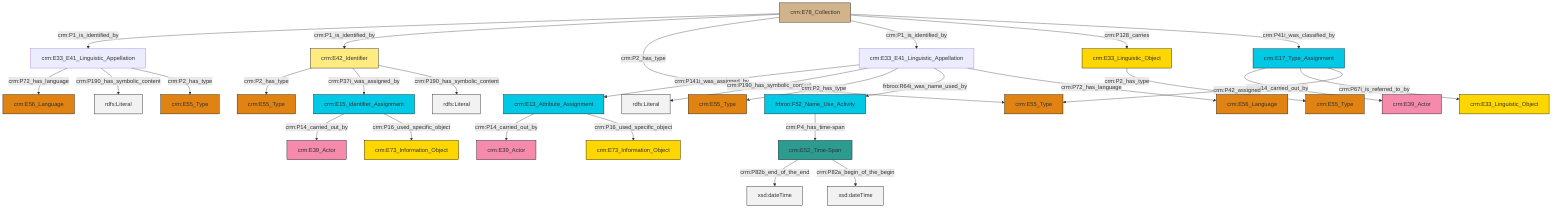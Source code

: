 graph TD
classDef Literal fill:#f2f2f2,stroke:#000000;
classDef CRM_Entity fill:#FFFFFF,stroke:#000000;
classDef Temporal_Entity fill:#00C9E6, stroke:#000000;
classDef Type fill:#E18312, stroke:#000000;
classDef Time-Span fill:#2C9C91, stroke:#000000;
classDef Appellation fill:#FFEB7F, stroke:#000000;
classDef Place fill:#008836, stroke:#000000;
classDef Persistent_Item fill:#B266B2, stroke:#000000;
classDef Conceptual_Object fill:#FFD700, stroke:#000000;
classDef Physical_Thing fill:#D2B48C, stroke:#000000;
classDef Actor fill:#f58aad, stroke:#000000;
classDef PC_Classes fill:#4ce600, stroke:#000000;
classDef Multi fill:#cccccc,stroke:#000000;

2["crm:E33_E41_Linguistic_Appellation"]:::Default -->|crm:P141i_was_assigned_by| 3["crm:E13_Attribute_Assignment"]:::Temporal_Entity
4["crm:E17_Type_Assignment"]:::Temporal_Entity -->|crm:P14_carried_out_by| 10["crm:E39_Actor"]:::Actor
3["crm:E13_Attribute_Assignment"]:::Temporal_Entity -->|crm:P14_carried_out_by| 13["crm:E39_Actor"]:::Actor
16["crm:E52_Time-Span"]:::Time-Span -->|crm:P82b_end_of_the_end| 17[xsd:dateTime]:::Literal
4["crm:E17_Type_Assignment"]:::Temporal_Entity -->|crm:P67i_is_referred_to_by| 18["crm:E33_Linguistic_Object"]:::Conceptual_Object
21["crm:E33_E41_Linguistic_Appellation"]:::Default -->|crm:P72_has_language| 22["crm:E56_Language"]:::Type
8["crm:E78_Collection"]:::Physical_Thing -->|crm:P1_is_identified_by| 21["crm:E33_E41_Linguistic_Appellation"]:::Default
8["crm:E78_Collection"]:::Physical_Thing -->|crm:P1_is_identified_by| 14["crm:E42_Identifier"]:::Appellation
14["crm:E42_Identifier"]:::Appellation -->|crm:P2_has_type| 23["crm:E55_Type"]:::Type
21["crm:E33_E41_Linguistic_Appellation"]:::Default -->|crm:P190_has_symbolic_content| 24[rdfs:Literal]:::Literal
6["crm:E15_Identifier_Assignment"]:::Temporal_Entity -->|crm:P14_carried_out_by| 26["crm:E39_Actor"]:::Actor
2["crm:E33_E41_Linguistic_Appellation"]:::Default -->|crm:P190_has_symbolic_content| 27[rdfs:Literal]:::Literal
2["crm:E33_E41_Linguistic_Appellation"]:::Default -->|crm:P2_has_type| 11["crm:E55_Type"]:::Type
16["crm:E52_Time-Span"]:::Time-Span -->|crm:P82a_begin_of_the_begin| 29[xsd:dateTime]:::Literal
14["crm:E42_Identifier"]:::Appellation -->|crm:P37i_was_assigned_by| 6["crm:E15_Identifier_Assignment"]:::Temporal_Entity
8["crm:E78_Collection"]:::Physical_Thing -->|crm:P2_has_type| 35["crm:E55_Type"]:::Type
6["crm:E15_Identifier_Assignment"]:::Temporal_Entity -->|crm:P16_used_specific_object| 30["crm:E73_Information_Object"]:::Conceptual_Object
36["frbroo:F52_Name_Use_Activity"]:::Temporal_Entity -->|crm:P4_has_time-span| 16["crm:E52_Time-Span"]:::Time-Span
8["crm:E78_Collection"]:::Physical_Thing -->|crm:P1_is_identified_by| 2["crm:E33_E41_Linguistic_Appellation"]:::Default
14["crm:E42_Identifier"]:::Appellation -->|crm:P190_has_symbolic_content| 39[rdfs:Literal]:::Literal
3["crm:E13_Attribute_Assignment"]:::Temporal_Entity -->|crm:P16_used_specific_object| 40["crm:E73_Information_Object"]:::Conceptual_Object
21["crm:E33_E41_Linguistic_Appellation"]:::Default -->|crm:P2_has_type| 0["crm:E55_Type"]:::Type
2["crm:E33_E41_Linguistic_Appellation"]:::Default -->|frbroo:R64i_was_name_used_by| 36["frbroo:F52_Name_Use_Activity"]:::Temporal_Entity
2["crm:E33_E41_Linguistic_Appellation"]:::Default -->|crm:P72_has_language| 43["crm:E56_Language"]:::Type
8["crm:E78_Collection"]:::Physical_Thing -->|crm:P128_carries| 37["crm:E33_Linguistic_Object"]:::Conceptual_Object
4["crm:E17_Type_Assignment"]:::Temporal_Entity -->|crm:P42_assigned| 35["crm:E55_Type"]:::Type
37["crm:E33_Linguistic_Object"]:::Conceptual_Object -->|crm:P2_has_type| 33["crm:E55_Type"]:::Type
8["crm:E78_Collection"]:::Physical_Thing -->|crm:P41i_was_classified_by| 4["crm:E17_Type_Assignment"]:::Temporal_Entity